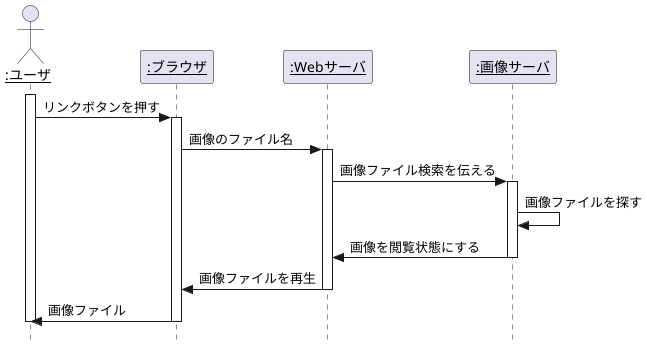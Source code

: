 @startuml 演習4-6_SD_Web画像検索

    hide footbox
    ' autonumber /'メッセージに自動で番号を降る '/
    skinparam style strictuml /' 厳密なUMLに準拠する '/

    actor "<u>:ユーザ</u>" as user

    participant "<u>:ブラウザ</u>" as browser
    participant "<u>:Webサーバ</u>" as web
    participant "<u>:画像サーバ</u>" as image

    activate user
        user -> browser : リンクボタンを押す
        activate browser
            browser -> web: 画像のファイル名
            activate web
                web -> image: 画像ファイル検索を伝える
                activate image
                    image -> image : 画像ファイルを探す
                    web <- image : 画像を閲覧状態にする
                deactivate image
                browser <- web : 画像ファイルを再生
            deactivate web
            user <- browser : 画像ファイル
        deactivate browser
    deactivate user

@enduml